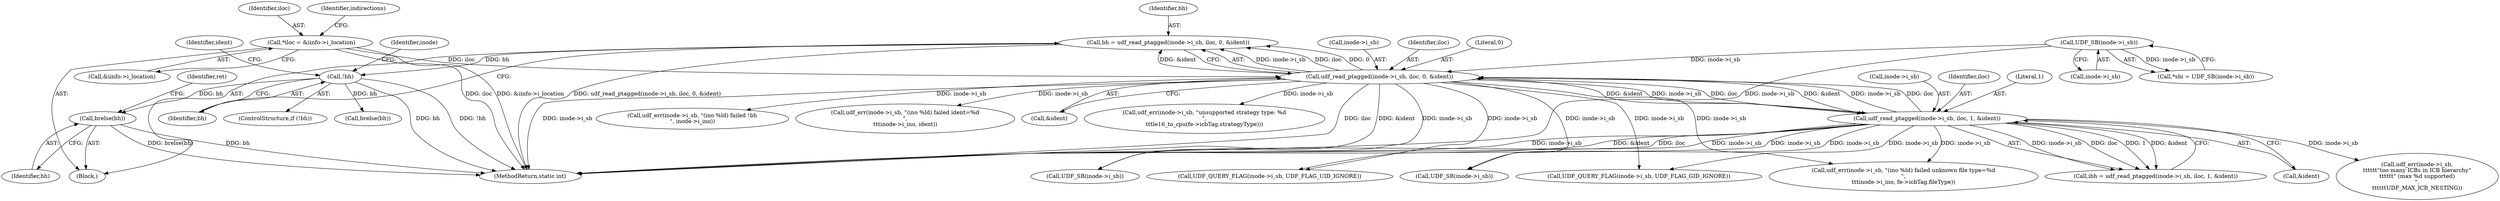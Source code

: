 digraph "0_linux_23b133bdc452aa441fcb9b82cbf6dd05cfd342d0@pointer" {
"1001227" [label="(Call,brelse(bh))"];
"1000194" [label="(Call,!bh)"];
"1000183" [label="(Call,bh = udf_read_ptagged(inode->i_sb, iloc, 0, &ident))"];
"1000185" [label="(Call,udf_read_ptagged(inode->i_sb, iloc, 0, &ident))"];
"1000258" [label="(Call,udf_read_ptagged(inode->i_sb, iloc, 1, &ident))"];
"1000127" [label="(Call,UDF_SB(inode->i_sb))"];
"1000132" [label="(Call,*iloc = &iinfo->i_location)"];
"1000197" [label="(Call,udf_err(inode->i_sb, \"(ino %ld) failed !bh\n\", inode->i_ino))"];
"1000321" [label="(Call,brelse(bh))"];
"1000128" [label="(Call,inode->i_sb)"];
"1000258" [label="(Call,udf_read_ptagged(inode->i_sb, iloc, 1, &ident))"];
"1000221" [label="(Call,udf_err(inode->i_sb, \"(ino %ld) failed ident=%d\n\",\n\t\t\tinode->i_ino, ident))"];
"1000314" [label="(Call,udf_err(inode->i_sb,\n\t\t\t\t\t\t\"too many ICBs in ICB hierarchy\"\n\t\t\t\t\t\t\" (max %d supported)\n\",\n\t\t\t\t\t\tUDF_MAX_ICB_NESTING))"];
"1000191" [label="(Call,&ident)"];
"1000186" [label="(Call,inode->i_sb)"];
"1001170" [label="(Call,udf_err(inode->i_sb, \"(ino %ld) failed unknown file type=%d\n\",\n\t\t\tinode->i_ino, fe->icbTag.fileType))"];
"1001230" [label="(Identifier,ret)"];
"1000194" [label="(Call,!bh)"];
"1000256" [label="(Call,ibh = udf_read_ptagged(inode->i_sb, iloc, 1, &ident))"];
"1000111" [label="(Block,)"];
"1000141" [label="(Identifier,indirections)"];
"1000189" [label="(Identifier,iloc)"];
"1000184" [label="(Identifier,bh)"];
"1000190" [label="(Literal,0)"];
"1000337" [label="(Call,udf_err(inode->i_sb, \"unsupported strategy type: %d\n\",\n\t\t\tle16_to_cpu(fe->icbTag.strategyType)))"];
"1001231" [label="(MethodReturn,static int)"];
"1000591" [label="(Call,UDF_QUERY_FLAG(inode->i_sb, UDF_FLAG_UID_IGNORE))"];
"1000264" [label="(Call,&ident)"];
"1000211" [label="(Identifier,ident)"];
"1000183" [label="(Call,bh = udf_read_ptagged(inode->i_sb, iloc, 0, &ident))"];
"1000133" [label="(Identifier,iloc)"];
"1000125" [label="(Call,*sbi = UDF_SB(inode->i_sb))"];
"1000127" [label="(Call,UDF_SB(inode->i_sb))"];
"1001228" [label="(Identifier,bh)"];
"1000195" [label="(Identifier,bh)"];
"1000625" [label="(Call,UDF_QUERY_FLAG(inode->i_sb, UDF_FLAG_GID_IGNORE))"];
"1000263" [label="(Literal,1)"];
"1000134" [label="(Call,&iinfo->i_location)"];
"1000132" [label="(Call,*iloc = &iinfo->i_location)"];
"1001227" [label="(Call,brelse(bh))"];
"1000640" [label="(Call,UDF_SB(inode->i_sb))"];
"1000606" [label="(Call,UDF_SB(inode->i_sb))"];
"1000259" [label="(Call,inode->i_sb)"];
"1000185" [label="(Call,udf_read_ptagged(inode->i_sb, iloc, 0, &ident))"];
"1000199" [label="(Identifier,inode)"];
"1000193" [label="(ControlStructure,if (!bh))"];
"1000262" [label="(Identifier,iloc)"];
"1001227" -> "1000111"  [label="AST: "];
"1001227" -> "1001228"  [label="CFG: "];
"1001228" -> "1001227"  [label="AST: "];
"1001230" -> "1001227"  [label="CFG: "];
"1001227" -> "1001231"  [label="DDG: bh"];
"1001227" -> "1001231"  [label="DDG: brelse(bh)"];
"1000194" -> "1001227"  [label="DDG: bh"];
"1000194" -> "1000193"  [label="AST: "];
"1000194" -> "1000195"  [label="CFG: "];
"1000195" -> "1000194"  [label="AST: "];
"1000199" -> "1000194"  [label="CFG: "];
"1000211" -> "1000194"  [label="CFG: "];
"1000194" -> "1001231"  [label="DDG: !bh"];
"1000194" -> "1001231"  [label="DDG: bh"];
"1000183" -> "1000194"  [label="DDG: bh"];
"1000194" -> "1000321"  [label="DDG: bh"];
"1000183" -> "1000111"  [label="AST: "];
"1000183" -> "1000185"  [label="CFG: "];
"1000184" -> "1000183"  [label="AST: "];
"1000185" -> "1000183"  [label="AST: "];
"1000195" -> "1000183"  [label="CFG: "];
"1000183" -> "1001231"  [label="DDG: udf_read_ptagged(inode->i_sb, iloc, 0, &ident)"];
"1000185" -> "1000183"  [label="DDG: inode->i_sb"];
"1000185" -> "1000183"  [label="DDG: iloc"];
"1000185" -> "1000183"  [label="DDG: 0"];
"1000185" -> "1000183"  [label="DDG: &ident"];
"1000185" -> "1000191"  [label="CFG: "];
"1000186" -> "1000185"  [label="AST: "];
"1000189" -> "1000185"  [label="AST: "];
"1000190" -> "1000185"  [label="AST: "];
"1000191" -> "1000185"  [label="AST: "];
"1000185" -> "1001231"  [label="DDG: inode->i_sb"];
"1000185" -> "1001231"  [label="DDG: iloc"];
"1000185" -> "1001231"  [label="DDG: &ident"];
"1000258" -> "1000185"  [label="DDG: inode->i_sb"];
"1000258" -> "1000185"  [label="DDG: iloc"];
"1000258" -> "1000185"  [label="DDG: &ident"];
"1000127" -> "1000185"  [label="DDG: inode->i_sb"];
"1000132" -> "1000185"  [label="DDG: iloc"];
"1000185" -> "1000197"  [label="DDG: inode->i_sb"];
"1000185" -> "1000221"  [label="DDG: inode->i_sb"];
"1000185" -> "1000258"  [label="DDG: inode->i_sb"];
"1000185" -> "1000258"  [label="DDG: iloc"];
"1000185" -> "1000258"  [label="DDG: &ident"];
"1000185" -> "1000337"  [label="DDG: inode->i_sb"];
"1000185" -> "1000591"  [label="DDG: inode->i_sb"];
"1000185" -> "1000606"  [label="DDG: inode->i_sb"];
"1000185" -> "1000625"  [label="DDG: inode->i_sb"];
"1000185" -> "1000640"  [label="DDG: inode->i_sb"];
"1000185" -> "1001170"  [label="DDG: inode->i_sb"];
"1000258" -> "1000256"  [label="AST: "];
"1000258" -> "1000264"  [label="CFG: "];
"1000259" -> "1000258"  [label="AST: "];
"1000262" -> "1000258"  [label="AST: "];
"1000263" -> "1000258"  [label="AST: "];
"1000264" -> "1000258"  [label="AST: "];
"1000256" -> "1000258"  [label="CFG: "];
"1000258" -> "1001231"  [label="DDG: inode->i_sb"];
"1000258" -> "1001231"  [label="DDG: &ident"];
"1000258" -> "1001231"  [label="DDG: iloc"];
"1000258" -> "1000256"  [label="DDG: inode->i_sb"];
"1000258" -> "1000256"  [label="DDG: iloc"];
"1000258" -> "1000256"  [label="DDG: 1"];
"1000258" -> "1000256"  [label="DDG: &ident"];
"1000258" -> "1000314"  [label="DDG: inode->i_sb"];
"1000258" -> "1000591"  [label="DDG: inode->i_sb"];
"1000258" -> "1000606"  [label="DDG: inode->i_sb"];
"1000258" -> "1000625"  [label="DDG: inode->i_sb"];
"1000258" -> "1000640"  [label="DDG: inode->i_sb"];
"1000258" -> "1001170"  [label="DDG: inode->i_sb"];
"1000127" -> "1000125"  [label="AST: "];
"1000127" -> "1000128"  [label="CFG: "];
"1000128" -> "1000127"  [label="AST: "];
"1000125" -> "1000127"  [label="CFG: "];
"1000127" -> "1001231"  [label="DDG: inode->i_sb"];
"1000127" -> "1000125"  [label="DDG: inode->i_sb"];
"1000132" -> "1000111"  [label="AST: "];
"1000132" -> "1000134"  [label="CFG: "];
"1000133" -> "1000132"  [label="AST: "];
"1000134" -> "1000132"  [label="AST: "];
"1000141" -> "1000132"  [label="CFG: "];
"1000132" -> "1001231"  [label="DDG: &iinfo->i_location"];
"1000132" -> "1001231"  [label="DDG: iloc"];
}
